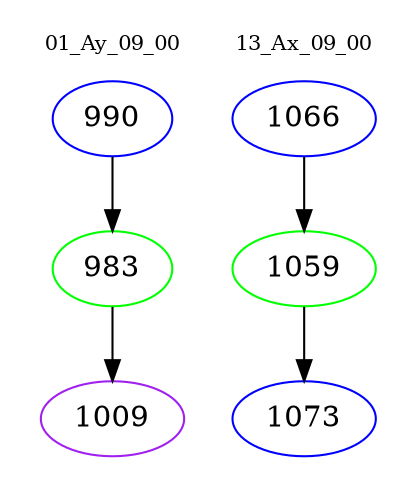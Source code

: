digraph{
subgraph cluster_0 {
color = white
label = "01_Ay_09_00";
fontsize=10;
T0_990 [label="990", color="blue"]
T0_990 -> T0_983 [color="black"]
T0_983 [label="983", color="green"]
T0_983 -> T0_1009 [color="black"]
T0_1009 [label="1009", color="purple"]
}
subgraph cluster_1 {
color = white
label = "13_Ax_09_00";
fontsize=10;
T1_1066 [label="1066", color="blue"]
T1_1066 -> T1_1059 [color="black"]
T1_1059 [label="1059", color="green"]
T1_1059 -> T1_1073 [color="black"]
T1_1073 [label="1073", color="blue"]
}
}

